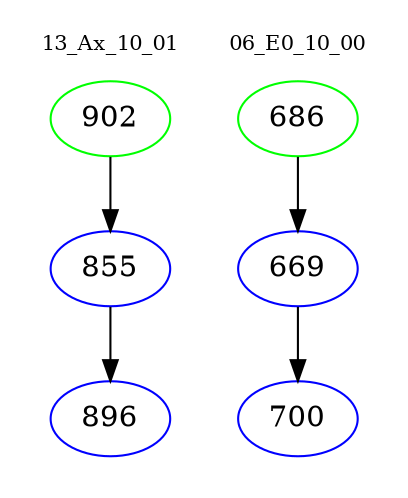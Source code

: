 digraph{
subgraph cluster_0 {
color = white
label = "13_Ax_10_01";
fontsize=10;
T0_902 [label="902", color="green"]
T0_902 -> T0_855 [color="black"]
T0_855 [label="855", color="blue"]
T0_855 -> T0_896 [color="black"]
T0_896 [label="896", color="blue"]
}
subgraph cluster_1 {
color = white
label = "06_E0_10_00";
fontsize=10;
T1_686 [label="686", color="green"]
T1_686 -> T1_669 [color="black"]
T1_669 [label="669", color="blue"]
T1_669 -> T1_700 [color="black"]
T1_700 [label="700", color="blue"]
}
}
